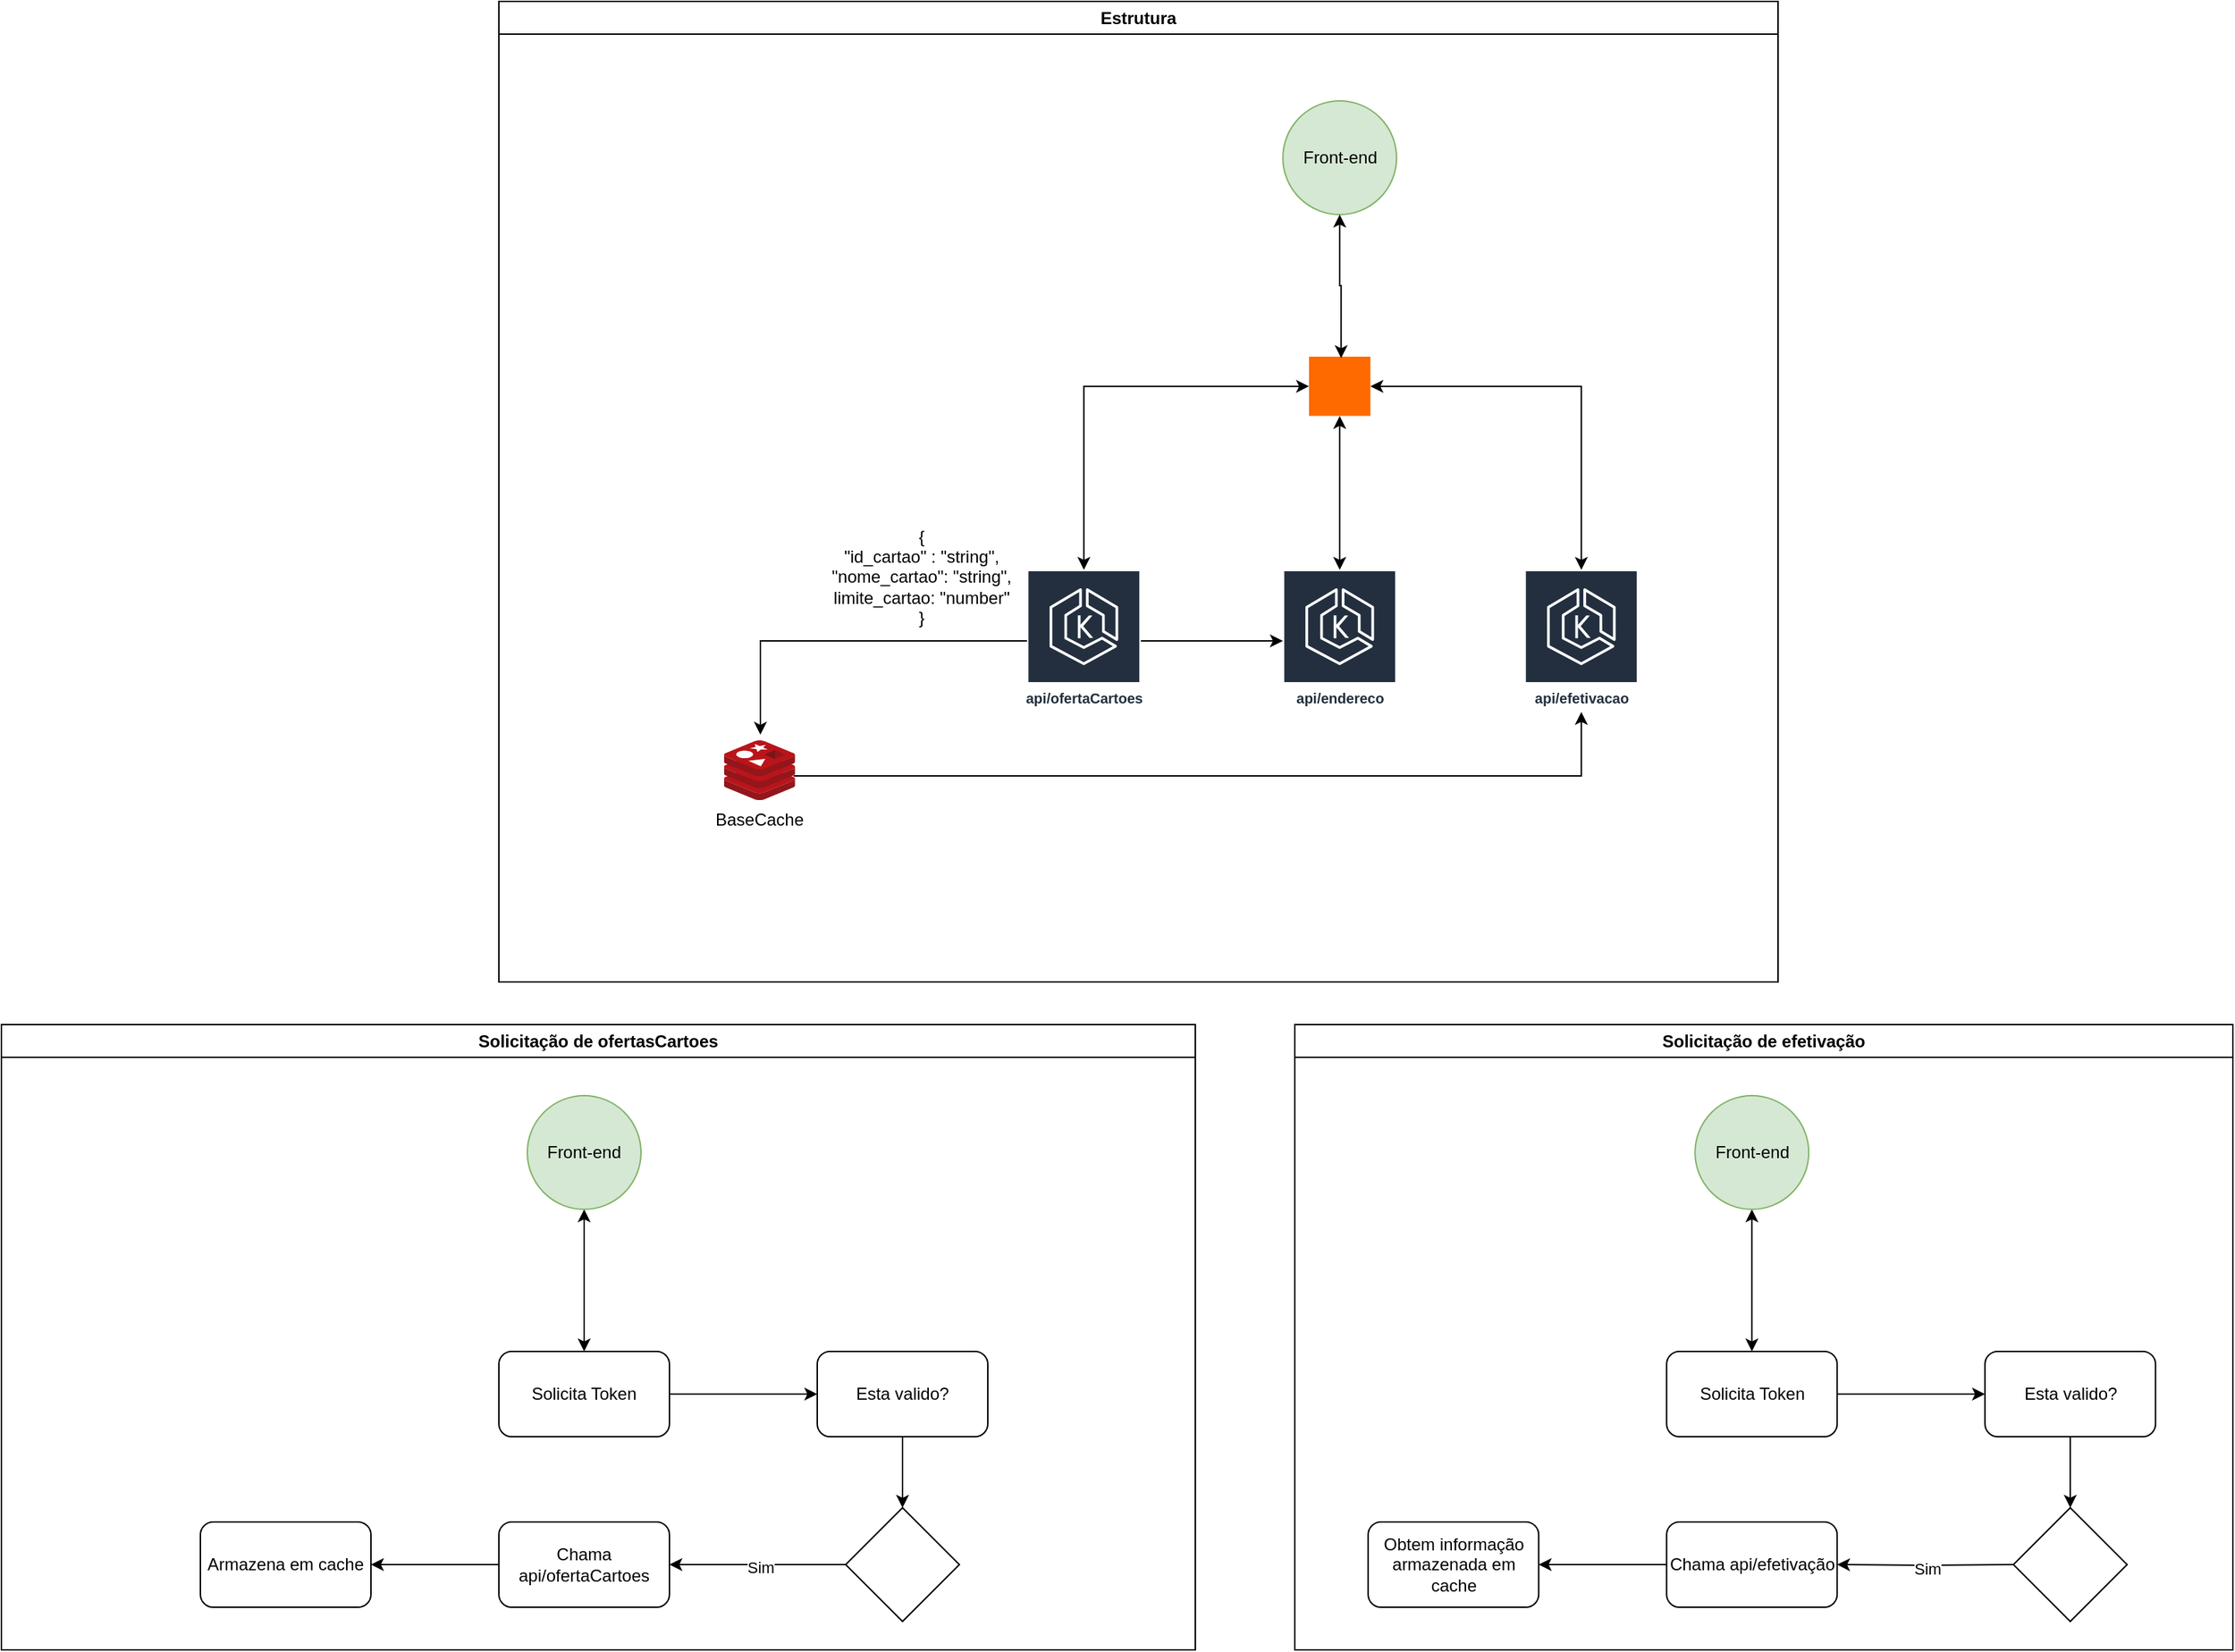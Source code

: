 <mxfile version="24.9.3" pages="2">
  <diagram name="AWS" id="O__ao_VJPnVeoiie-SHj">
    <mxGraphModel dx="2261" dy="1941" grid="1" gridSize="10" guides="1" tooltips="1" connect="1" arrows="1" fold="1" page="1" pageScale="1" pageWidth="827" pageHeight="1169" math="0" shadow="0">
      <root>
        <mxCell id="0" />
        <mxCell id="1" parent="0" />
        <mxCell id="Br5TzdDwUKBTMoAV_Eco-1" value="Front-end" style="ellipse;whiteSpace=wrap;html=1;aspect=fixed;fillColor=#d5e8d4;strokeColor=#82b366;" vertex="1" parent="1">
          <mxGeometry x="361.6" y="-140" width="80" height="80" as="geometry" />
        </mxCell>
        <mxCell id="Br5TzdDwUKBTMoAV_Eco-7" style="edgeStyle=orthogonalEdgeStyle;rounded=0;orthogonalLoop=1;jettySize=auto;html=1;startArrow=classic;startFill=1;" edge="1" parent="1" source="Br5TzdDwUKBTMoAV_Eco-2" target="Br5TzdDwUKBTMoAV_Eco-5">
          <mxGeometry relative="1" as="geometry" />
        </mxCell>
        <mxCell id="Br5TzdDwUKBTMoAV_Eco-8" style="edgeStyle=orthogonalEdgeStyle;rounded=0;orthogonalLoop=1;jettySize=auto;html=1;startArrow=classic;startFill=1;" edge="1" parent="1" source="Br5TzdDwUKBTMoAV_Eco-2" target="Br5TzdDwUKBTMoAV_Eco-4">
          <mxGeometry relative="1" as="geometry" />
        </mxCell>
        <mxCell id="Br5TzdDwUKBTMoAV_Eco-9" style="edgeStyle=orthogonalEdgeStyle;rounded=0;orthogonalLoop=1;jettySize=auto;html=1;startArrow=classic;startFill=1;" edge="1" parent="1" source="Br5TzdDwUKBTMoAV_Eco-2" target="Br5TzdDwUKBTMoAV_Eco-6">
          <mxGeometry relative="1" as="geometry" />
        </mxCell>
        <mxCell id="Br5TzdDwUKBTMoAV_Eco-2" value="" style="points=[];aspect=fixed;html=1;align=center;shadow=0;dashed=0;fillColor=#FF6A00;strokeColor=none;shape=mxgraph.alibaba_cloud.apigateway;" vertex="1" parent="1">
          <mxGeometry x="380" y="40" width="43.2" height="41.7" as="geometry" />
        </mxCell>
        <mxCell id="Br5TzdDwUKBTMoAV_Eco-3" style="edgeStyle=orthogonalEdgeStyle;rounded=0;orthogonalLoop=1;jettySize=auto;html=1;entryX=0.523;entryY=0.024;entryDx=0;entryDy=0;entryPerimeter=0;startArrow=classic;startFill=1;" edge="1" parent="1" source="Br5TzdDwUKBTMoAV_Eco-1" target="Br5TzdDwUKBTMoAV_Eco-2">
          <mxGeometry relative="1" as="geometry" />
        </mxCell>
        <mxCell id="Br5TzdDwUKBTMoAV_Eco-21" value="" style="edgeStyle=orthogonalEdgeStyle;rounded=0;orthogonalLoop=1;jettySize=auto;html=1;" edge="1" parent="1" source="Br5TzdDwUKBTMoAV_Eco-4" target="Br5TzdDwUKBTMoAV_Eco-5">
          <mxGeometry relative="1" as="geometry" />
        </mxCell>
        <mxCell id="Br5TzdDwUKBTMoAV_Eco-4" value="api/ofertaCartoes" style="sketch=0;outlineConnect=0;fontColor=#232F3E;gradientColor=none;strokeColor=#ffffff;fillColor=#232F3E;dashed=0;verticalLabelPosition=middle;verticalAlign=bottom;align=center;html=1;whiteSpace=wrap;fontSize=10;fontStyle=1;spacing=3;shape=mxgraph.aws4.productIcon;prIcon=mxgraph.aws4.eks;" vertex="1" parent="1">
          <mxGeometry x="181.6" y="190" width="80" height="100" as="geometry" />
        </mxCell>
        <mxCell id="Br5TzdDwUKBTMoAV_Eco-5" value="api/endereco" style="sketch=0;outlineConnect=0;fontColor=#232F3E;gradientColor=none;strokeColor=#ffffff;fillColor=#232F3E;dashed=0;verticalLabelPosition=middle;verticalAlign=bottom;align=center;html=1;whiteSpace=wrap;fontSize=10;fontStyle=1;spacing=3;shape=mxgraph.aws4.productIcon;prIcon=mxgraph.aws4.eks;" vertex="1" parent="1">
          <mxGeometry x="361.6" y="190" width="80" height="100" as="geometry" />
        </mxCell>
        <mxCell id="Br5TzdDwUKBTMoAV_Eco-43" style="edgeStyle=orthogonalEdgeStyle;rounded=0;orthogonalLoop=1;jettySize=auto;html=1;entryX=0.98;entryY=0.595;entryDx=0;entryDy=0;entryPerimeter=0;startArrow=classic;startFill=1;endArrow=none;endFill=0;" edge="1" parent="1" source="Br5TzdDwUKBTMoAV_Eco-6" target="Br5TzdDwUKBTMoAV_Eco-10">
          <mxGeometry relative="1" as="geometry">
            <mxPoint x="-40" y="280" as="targetPoint" />
            <Array as="points">
              <mxPoint x="572" y="335" />
            </Array>
          </mxGeometry>
        </mxCell>
        <mxCell id="Br5TzdDwUKBTMoAV_Eco-6" value="api/efetivacao" style="sketch=0;outlineConnect=0;fontColor=#232F3E;gradientColor=none;strokeColor=#ffffff;fillColor=#232F3E;dashed=0;verticalLabelPosition=middle;verticalAlign=bottom;align=center;html=1;whiteSpace=wrap;fontSize=10;fontStyle=1;spacing=3;shape=mxgraph.aws4.productIcon;prIcon=mxgraph.aws4.eks;" vertex="1" parent="1">
          <mxGeometry x="531.6" y="190" width="80" height="100" as="geometry" />
        </mxCell>
        <mxCell id="Br5TzdDwUKBTMoAV_Eco-12" value="{&lt;div&gt;&quot;id_cartao&quot; : &quot;string&quot;,&lt;/div&gt;&lt;div&gt;&quot;nome_cartao&quot;: &quot;string&quot;,&lt;/div&gt;&lt;div&gt;limite_cartao: &quot;number&quot;&lt;br&gt;&lt;div&gt;}&lt;/div&gt;&lt;/div&gt;" style="text;html=1;align=center;verticalAlign=middle;resizable=0;points=[];autosize=1;strokeColor=none;fillColor=none;" vertex="1" parent="1">
          <mxGeometry x="31.6" y="150" width="150" height="90" as="geometry" />
        </mxCell>
        <mxCell id="Br5TzdDwUKBTMoAV_Eco-15" value="Estrutura" style="swimlane;whiteSpace=wrap;html=1;" vertex="1" parent="1">
          <mxGeometry x="-190" y="-210" width="900" height="690" as="geometry" />
        </mxCell>
        <mxCell id="Br5TzdDwUKBTMoAV_Eco-10" value="BaseCache" style="image;sketch=0;aspect=fixed;html=1;points=[];align=center;fontSize=12;image=img/lib/mscae/Cache_Redis_Product.svg;" vertex="1" parent="Br5TzdDwUKBTMoAV_Eco-15">
          <mxGeometry x="158.4" y="520" width="50" height="42" as="geometry" />
        </mxCell>
        <mxCell id="Br5TzdDwUKBTMoAV_Eco-18" style="edgeStyle=orthogonalEdgeStyle;rounded=0;orthogonalLoop=1;jettySize=auto;html=1;entryX=0.5;entryY=0;entryDx=0;entryDy=0;startArrow=classic;startFill=1;" edge="1" parent="1" source="Br5TzdDwUKBTMoAV_Eco-16" target="Br5TzdDwUKBTMoAV_Eco-17">
          <mxGeometry relative="1" as="geometry" />
        </mxCell>
        <mxCell id="Br5TzdDwUKBTMoAV_Eco-16" value="Front-end" style="ellipse;whiteSpace=wrap;html=1;aspect=fixed;fillColor=#d5e8d4;strokeColor=#82b366;" vertex="1" parent="1">
          <mxGeometry x="-170" y="560" width="80" height="80" as="geometry" />
        </mxCell>
        <mxCell id="Br5TzdDwUKBTMoAV_Eco-20" style="edgeStyle=orthogonalEdgeStyle;rounded=0;orthogonalLoop=1;jettySize=auto;html=1;entryX=0;entryY=0.5;entryDx=0;entryDy=0;" edge="1" parent="1" source="Br5TzdDwUKBTMoAV_Eco-17" target="Br5TzdDwUKBTMoAV_Eco-19">
          <mxGeometry relative="1" as="geometry" />
        </mxCell>
        <mxCell id="Br5TzdDwUKBTMoAV_Eco-17" value="Solicita Token" style="rounded=1;whiteSpace=wrap;html=1;" vertex="1" parent="1">
          <mxGeometry x="-190" y="740" width="120" height="60" as="geometry" />
        </mxCell>
        <mxCell id="Br5TzdDwUKBTMoAV_Eco-23" style="edgeStyle=orthogonalEdgeStyle;rounded=0;orthogonalLoop=1;jettySize=auto;html=1;entryX=0.5;entryY=0;entryDx=0;entryDy=0;" edge="1" parent="1" source="Br5TzdDwUKBTMoAV_Eco-19" target="Br5TzdDwUKBTMoAV_Eco-22">
          <mxGeometry relative="1" as="geometry" />
        </mxCell>
        <mxCell id="Br5TzdDwUKBTMoAV_Eco-19" value="Esta valido?" style="rounded=1;whiteSpace=wrap;html=1;" vertex="1" parent="1">
          <mxGeometry x="34" y="740" width="120" height="60" as="geometry" />
        </mxCell>
        <mxCell id="Br5TzdDwUKBTMoAV_Eco-25" style="edgeStyle=orthogonalEdgeStyle;rounded=0;orthogonalLoop=1;jettySize=auto;html=1;entryX=1;entryY=0.5;entryDx=0;entryDy=0;" edge="1" parent="1" source="Br5TzdDwUKBTMoAV_Eco-22" target="Br5TzdDwUKBTMoAV_Eco-24">
          <mxGeometry relative="1" as="geometry" />
        </mxCell>
        <mxCell id="Br5TzdDwUKBTMoAV_Eco-26" value="Sim" style="edgeLabel;html=1;align=center;verticalAlign=middle;resizable=0;points=[];" vertex="1" connectable="0" parent="Br5TzdDwUKBTMoAV_Eco-25">
          <mxGeometry x="-0.032" y="2" relative="1" as="geometry">
            <mxPoint as="offset" />
          </mxGeometry>
        </mxCell>
        <mxCell id="Br5TzdDwUKBTMoAV_Eco-22" value="" style="rhombus;whiteSpace=wrap;html=1;" vertex="1" parent="1">
          <mxGeometry x="54" y="850" width="80" height="80" as="geometry" />
        </mxCell>
        <mxCell id="Br5TzdDwUKBTMoAV_Eco-28" style="edgeStyle=orthogonalEdgeStyle;rounded=0;orthogonalLoop=1;jettySize=auto;html=1;entryX=1;entryY=0.5;entryDx=0;entryDy=0;" edge="1" parent="1" source="Br5TzdDwUKBTMoAV_Eco-24" target="Br5TzdDwUKBTMoAV_Eco-27">
          <mxGeometry relative="1" as="geometry" />
        </mxCell>
        <mxCell id="Br5TzdDwUKBTMoAV_Eco-24" value="Chama api/ofertaCartoes" style="rounded=1;whiteSpace=wrap;html=1;" vertex="1" parent="1">
          <mxGeometry x="-190" y="860" width="120" height="60" as="geometry" />
        </mxCell>
        <mxCell id="Br5TzdDwUKBTMoAV_Eco-27" value="Armazena em cache" style="rounded=1;whiteSpace=wrap;html=1;" vertex="1" parent="1">
          <mxGeometry x="-400" y="860" width="120" height="60" as="geometry" />
        </mxCell>
        <mxCell id="Br5TzdDwUKBTMoAV_Eco-29" value="Solicitação de ofertasCartoes" style="swimlane;whiteSpace=wrap;html=1;" vertex="1" parent="1">
          <mxGeometry x="-540" y="510" width="840" height="440" as="geometry" />
        </mxCell>
        <mxCell id="Br5TzdDwUKBTMoAV_Eco-30" style="edgeStyle=orthogonalEdgeStyle;rounded=0;orthogonalLoop=1;jettySize=auto;html=1;entryX=0.5;entryY=0;entryDx=0;entryDy=0;startArrow=classic;startFill=1;" edge="1" parent="1" source="Br5TzdDwUKBTMoAV_Eco-31" target="Br5TzdDwUKBTMoAV_Eco-33">
          <mxGeometry relative="1" as="geometry" />
        </mxCell>
        <mxCell id="Br5TzdDwUKBTMoAV_Eco-31" value="Front-end" style="ellipse;whiteSpace=wrap;html=1;aspect=fixed;fillColor=#d5e8d4;strokeColor=#82b366;" vertex="1" parent="1">
          <mxGeometry x="651.6" y="560" width="80" height="80" as="geometry" />
        </mxCell>
        <mxCell id="Br5TzdDwUKBTMoAV_Eco-32" style="edgeStyle=orthogonalEdgeStyle;rounded=0;orthogonalLoop=1;jettySize=auto;html=1;entryX=0;entryY=0.5;entryDx=0;entryDy=0;" edge="1" parent="1" source="Br5TzdDwUKBTMoAV_Eco-33" target="Br5TzdDwUKBTMoAV_Eco-35">
          <mxGeometry relative="1" as="geometry" />
        </mxCell>
        <mxCell id="Br5TzdDwUKBTMoAV_Eco-33" value="Solicita Token" style="rounded=1;whiteSpace=wrap;html=1;" vertex="1" parent="1">
          <mxGeometry x="631.6" y="740" width="120" height="60" as="geometry" />
        </mxCell>
        <mxCell id="Br5TzdDwUKBTMoAV_Eco-34" style="edgeStyle=orthogonalEdgeStyle;rounded=0;orthogonalLoop=1;jettySize=auto;html=1;entryX=0.5;entryY=0;entryDx=0;entryDy=0;" edge="1" parent="1" source="Br5TzdDwUKBTMoAV_Eco-35">
          <mxGeometry relative="1" as="geometry">
            <mxPoint x="915.6" y="850" as="targetPoint" />
          </mxGeometry>
        </mxCell>
        <mxCell id="Br5TzdDwUKBTMoAV_Eco-35" value="Esta valido?" style="rounded=1;whiteSpace=wrap;html=1;" vertex="1" parent="1">
          <mxGeometry x="855.6" y="740" width="120" height="60" as="geometry" />
        </mxCell>
        <mxCell id="Br5TzdDwUKBTMoAV_Eco-36" style="edgeStyle=orthogonalEdgeStyle;rounded=0;orthogonalLoop=1;jettySize=auto;html=1;entryX=1;entryY=0.5;entryDx=0;entryDy=0;" edge="1" parent="1" target="Br5TzdDwUKBTMoAV_Eco-39">
          <mxGeometry relative="1" as="geometry">
            <mxPoint x="875.6" y="890" as="sourcePoint" />
          </mxGeometry>
        </mxCell>
        <mxCell id="Br5TzdDwUKBTMoAV_Eco-37" value="Sim" style="edgeLabel;html=1;align=center;verticalAlign=middle;resizable=0;points=[];" vertex="1" connectable="0" parent="Br5TzdDwUKBTMoAV_Eco-36">
          <mxGeometry x="-0.032" y="2" relative="1" as="geometry">
            <mxPoint as="offset" />
          </mxGeometry>
        </mxCell>
        <mxCell id="Br5TzdDwUKBTMoAV_Eco-38" style="edgeStyle=orthogonalEdgeStyle;rounded=0;orthogonalLoop=1;jettySize=auto;html=1;entryX=1;entryY=0.5;entryDx=0;entryDy=0;" edge="1" parent="1" source="Br5TzdDwUKBTMoAV_Eco-39" target="Br5TzdDwUKBTMoAV_Eco-40">
          <mxGeometry relative="1" as="geometry" />
        </mxCell>
        <mxCell id="Br5TzdDwUKBTMoAV_Eco-39" value="Chama api/efetivação" style="rounded=1;whiteSpace=wrap;html=1;" vertex="1" parent="1">
          <mxGeometry x="631.6" y="860" width="120" height="60" as="geometry" />
        </mxCell>
        <mxCell id="Br5TzdDwUKBTMoAV_Eco-40" value="Obtem informação armazenada em cache" style="rounded=1;whiteSpace=wrap;html=1;" vertex="1" parent="1">
          <mxGeometry x="421.6" y="860" width="120" height="60" as="geometry" />
        </mxCell>
        <mxCell id="Br5TzdDwUKBTMoAV_Eco-41" value="" style="rhombus;whiteSpace=wrap;html=1;" vertex="1" parent="1">
          <mxGeometry x="875.6" y="850" width="80" height="80" as="geometry" />
        </mxCell>
        <mxCell id="Br5TzdDwUKBTMoAV_Eco-42" value="Solicitação de efetivação" style="swimlane;whiteSpace=wrap;html=1;" vertex="1" parent="1">
          <mxGeometry x="370" y="510" width="660" height="440" as="geometry" />
        </mxCell>
        <mxCell id="Br5TzdDwUKBTMoAV_Eco-45" style="edgeStyle=orthogonalEdgeStyle;rounded=0;orthogonalLoop=1;jettySize=auto;html=1;entryX=0.512;entryY=-0.095;entryDx=0;entryDy=0;entryPerimeter=0;" edge="1" parent="1" source="Br5TzdDwUKBTMoAV_Eco-4" target="Br5TzdDwUKBTMoAV_Eco-10">
          <mxGeometry relative="1" as="geometry" />
        </mxCell>
      </root>
    </mxGraphModel>
  </diagram>
  <diagram id="fOX1jVt_otUBcWlHsL0e" name="Diagrama">
    <mxGraphModel dx="2514" dy="908" grid="1" gridSize="10" guides="1" tooltips="1" connect="1" arrows="1" fold="1" page="1" pageScale="1" pageWidth="827" pageHeight="1169" math="0" shadow="0">
      <root>
        <mxCell id="0" />
        <mxCell id="1" parent="0" />
        <mxCell id="24VcPSh13oBygmOieo2d-3" style="edgeStyle=orthogonalEdgeStyle;rounded=0;orthogonalLoop=1;jettySize=auto;html=1;entryX=0.5;entryY=0;entryDx=0;entryDy=0;" edge="1" parent="1" source="24VcPSh13oBygmOieo2d-1" target="24VcPSh13oBygmOieo2d-2">
          <mxGeometry relative="1" as="geometry" />
        </mxCell>
        <mxCell id="24VcPSh13oBygmOieo2d-88" style="edgeStyle=orthogonalEdgeStyle;rounded=0;orthogonalLoop=1;jettySize=auto;html=1;" edge="1" parent="1" source="24VcPSh13oBygmOieo2d-1" target="24VcPSh13oBygmOieo2d-84">
          <mxGeometry relative="1" as="geometry" />
        </mxCell>
        <mxCell id="24VcPSh13oBygmOieo2d-89" style="edgeStyle=orthogonalEdgeStyle;rounded=0;orthogonalLoop=1;jettySize=auto;html=1;" edge="1" parent="1" source="24VcPSh13oBygmOieo2d-1" target="24VcPSh13oBygmOieo2d-85">
          <mxGeometry relative="1" as="geometry" />
        </mxCell>
        <mxCell id="24VcPSh13oBygmOieo2d-1" value="Usuario" style="shape=umlActor;verticalLabelPosition=bottom;verticalAlign=top;html=1;outlineConnect=0;" vertex="1" parent="1">
          <mxGeometry x="399" y="30" width="30" height="60" as="geometry" />
        </mxCell>
        <mxCell id="24VcPSh13oBygmOieo2d-5" style="edgeStyle=orthogonalEdgeStyle;rounded=0;orthogonalLoop=1;jettySize=auto;html=1;" edge="1" parent="1" source="24VcPSh13oBygmOieo2d-2" target="24VcPSh13oBygmOieo2d-4">
          <mxGeometry relative="1" as="geometry" />
        </mxCell>
        <mxCell id="24VcPSh13oBygmOieo2d-2" value="Solicita lista de oferta de cartões" style="rounded=1;whiteSpace=wrap;html=1;" vertex="1" parent="1">
          <mxGeometry x="354" y="190" width="120" height="60" as="geometry" />
        </mxCell>
        <mxCell id="24VcPSh13oBygmOieo2d-4" value="Front-end Cartoes" style="sketch=0;outlineConnect=0;fontColor=#232F3E;gradientColor=none;strokeColor=#ffffff;fillColor=#232F3E;dashed=0;verticalLabelPosition=middle;verticalAlign=bottom;align=center;html=1;whiteSpace=wrap;fontSize=10;fontStyle=1;spacing=3;shape=mxgraph.aws4.productIcon;prIcon=mxgraph.aws4.eks;" vertex="1" parent="1">
          <mxGeometry x="374" y="340" width="80" height="110" as="geometry" />
        </mxCell>
        <mxCell id="24VcPSh13oBygmOieo2d-13" style="edgeStyle=orthogonalEdgeStyle;rounded=0;orthogonalLoop=1;jettySize=auto;html=1;" edge="1" parent="1" source="24VcPSh13oBygmOieo2d-6" target="24VcPSh13oBygmOieo2d-12">
          <mxGeometry relative="1" as="geometry" />
        </mxCell>
        <mxCell id="24VcPSh13oBygmOieo2d-6" value="" style="points=[];aspect=fixed;html=1;align=center;shadow=0;dashed=0;fillColor=#FF6A00;strokeColor=none;shape=mxgraph.alibaba_cloud.apigateway;" vertex="1" parent="1">
          <mxGeometry x="392" y="550" width="43.2" height="41.7" as="geometry" />
        </mxCell>
        <mxCell id="24VcPSh13oBygmOieo2d-7" style="edgeStyle=orthogonalEdgeStyle;rounded=0;orthogonalLoop=1;jettySize=auto;html=1;entryX=0.509;entryY=0;entryDx=0;entryDy=0;entryPerimeter=0;" edge="1" parent="1" source="24VcPSh13oBygmOieo2d-4" target="24VcPSh13oBygmOieo2d-6">
          <mxGeometry relative="1" as="geometry" />
        </mxCell>
        <mxCell id="24VcPSh13oBygmOieo2d-12" value="BFF" style="sketch=0;outlineConnect=0;fontColor=#232F3E;gradientColor=none;strokeColor=#ffffff;fillColor=#232F3E;dashed=0;verticalLabelPosition=middle;verticalAlign=bottom;align=center;html=1;whiteSpace=wrap;fontSize=10;fontStyle=1;spacing=3;shape=mxgraph.aws4.productIcon;prIcon=mxgraph.aws4.eks;" vertex="1" parent="1">
          <mxGeometry x="374" y="700" width="80" height="100" as="geometry" />
        </mxCell>
        <mxCell id="24VcPSh13oBygmOieo2d-23" style="edgeStyle=orthogonalEdgeStyle;rounded=0;orthogonalLoop=1;jettySize=auto;html=1;" edge="1" parent="1" source="24VcPSh13oBygmOieo2d-15" target="24VcPSh13oBygmOieo2d-4">
          <mxGeometry relative="1" as="geometry">
            <Array as="points">
              <mxPoint x="620" y="395" />
            </Array>
          </mxGeometry>
        </mxCell>
        <mxCell id="24VcPSh13oBygmOieo2d-24" value="Retorna token para api" style="edgeLabel;html=1;align=center;verticalAlign=middle;resizable=0;points=[];" vertex="1" connectable="0" parent="24VcPSh13oBygmOieo2d-23">
          <mxGeometry x="-0.012" y="1" relative="1" as="geometry">
            <mxPoint as="offset" />
          </mxGeometry>
        </mxCell>
        <mxCell id="24VcPSh13oBygmOieo2d-15" value="Gera token" style="rounded=1;whiteSpace=wrap;html=1;" vertex="1" parent="1">
          <mxGeometry x="550" y="880" width="120" height="60" as="geometry" />
        </mxCell>
        <mxCell id="24VcPSh13oBygmOieo2d-21" style="edgeStyle=orthogonalEdgeStyle;rounded=0;orthogonalLoop=1;jettySize=auto;html=1;" edge="1" parent="1" source="24VcPSh13oBygmOieo2d-19" target="24VcPSh13oBygmOieo2d-15">
          <mxGeometry relative="1" as="geometry" />
        </mxCell>
        <mxCell id="24VcPSh13oBygmOieo2d-22" value="Não" style="edgeLabel;html=1;align=center;verticalAlign=middle;resizable=0;points=[];" vertex="1" connectable="0" parent="24VcPSh13oBygmOieo2d-21">
          <mxGeometry x="-0.229" y="2" relative="1" as="geometry">
            <mxPoint as="offset" />
          </mxGeometry>
        </mxCell>
        <mxCell id="24VcPSh13oBygmOieo2d-26" style="edgeStyle=orthogonalEdgeStyle;rounded=0;orthogonalLoop=1;jettySize=auto;html=1;" edge="1" parent="1" source="24VcPSh13oBygmOieo2d-19" target="24VcPSh13oBygmOieo2d-25">
          <mxGeometry relative="1" as="geometry" />
        </mxCell>
        <mxCell id="24VcPSh13oBygmOieo2d-27" value="Sim" style="edgeLabel;html=1;align=center;verticalAlign=middle;resizable=0;points=[];" vertex="1" connectable="0" parent="24VcPSh13oBygmOieo2d-26">
          <mxGeometry x="0.161" relative="1" as="geometry">
            <mxPoint as="offset" />
          </mxGeometry>
        </mxCell>
        <mxCell id="24VcPSh13oBygmOieo2d-19" value="Token Valido" style="rhombus;whiteSpace=wrap;html=1;" vertex="1" parent="1">
          <mxGeometry x="374" y="870" width="80" height="80" as="geometry" />
        </mxCell>
        <mxCell id="24VcPSh13oBygmOieo2d-20" style="edgeStyle=orthogonalEdgeStyle;rounded=0;orthogonalLoop=1;jettySize=auto;html=1;entryX=0.5;entryY=0.088;entryDx=0;entryDy=0;entryPerimeter=0;" edge="1" parent="1" source="24VcPSh13oBygmOieo2d-12" target="24VcPSh13oBygmOieo2d-19">
          <mxGeometry relative="1" as="geometry" />
        </mxCell>
        <mxCell id="24VcPSh13oBygmOieo2d-29" style="edgeStyle=orthogonalEdgeStyle;rounded=0;orthogonalLoop=1;jettySize=auto;html=1;" edge="1" parent="1" source="24VcPSh13oBygmOieo2d-25" target="24VcPSh13oBygmOieo2d-28">
          <mxGeometry relative="1" as="geometry" />
        </mxCell>
        <mxCell id="24VcPSh13oBygmOieo2d-44" style="edgeStyle=orthogonalEdgeStyle;rounded=0;orthogonalLoop=1;jettySize=auto;html=1;" edge="1" parent="1" source="24VcPSh13oBygmOieo2d-25" target="24VcPSh13oBygmOieo2d-43">
          <mxGeometry relative="1" as="geometry" />
        </mxCell>
        <mxCell id="24VcPSh13oBygmOieo2d-59" style="edgeStyle=orthogonalEdgeStyle;rounded=0;orthogonalLoop=1;jettySize=auto;html=1;" edge="1" parent="1" source="24VcPSh13oBygmOieo2d-25" target="24VcPSh13oBygmOieo2d-58">
          <mxGeometry relative="1" as="geometry">
            <Array as="points">
              <mxPoint x="240" y="1040" />
            </Array>
          </mxGeometry>
        </mxCell>
        <mxCell id="24VcPSh13oBygmOieo2d-25" value="Precisa redicerionar para a api correspondente" style="rounded=1;whiteSpace=wrap;html=1;" vertex="1" parent="1">
          <mxGeometry x="130" y="880" width="120" height="60" as="geometry" />
        </mxCell>
        <mxCell id="24VcPSh13oBygmOieo2d-31" style="edgeStyle=orthogonalEdgeStyle;rounded=0;orthogonalLoop=1;jettySize=auto;html=1;entryX=0.5;entryY=0;entryDx=0;entryDy=0;" edge="1" parent="1" source="24VcPSh13oBygmOieo2d-28" target="24VcPSh13oBygmOieo2d-30">
          <mxGeometry relative="1" as="geometry" />
        </mxCell>
        <mxCell id="24VcPSh13oBygmOieo2d-28" value="api/ofertaCartoes" style="sketch=0;outlineConnect=0;fontColor=#232F3E;gradientColor=none;strokeColor=#ffffff;fillColor=#232F3E;dashed=0;verticalLabelPosition=middle;verticalAlign=bottom;align=center;html=1;whiteSpace=wrap;fontSize=10;fontStyle=1;spacing=3;shape=mxgraph.aws4.productIcon;prIcon=mxgraph.aws4.eks;" vertex="1" parent="1">
          <mxGeometry x="-50" y="990" width="80" height="100" as="geometry" />
        </mxCell>
        <mxCell id="24VcPSh13oBygmOieo2d-33" style="edgeStyle=orthogonalEdgeStyle;rounded=0;orthogonalLoop=1;jettySize=auto;html=1;entryX=0.5;entryY=0;entryDx=0;entryDy=0;" edge="1" parent="1" source="24VcPSh13oBygmOieo2d-30" target="24VcPSh13oBygmOieo2d-32">
          <mxGeometry relative="1" as="geometry" />
        </mxCell>
        <mxCell id="24VcPSh13oBygmOieo2d-30" value="Busca lista de cartões" style="rounded=1;whiteSpace=wrap;html=1;" vertex="1" parent="1">
          <mxGeometry x="-70" y="1180" width="120" height="60" as="geometry" />
        </mxCell>
        <mxCell id="24VcPSh13oBygmOieo2d-35" style="edgeStyle=orthogonalEdgeStyle;rounded=0;orthogonalLoop=1;jettySize=auto;html=1;entryX=1;entryY=0.5;entryDx=0;entryDy=0;" edge="1" parent="1" source="24VcPSh13oBygmOieo2d-32" target="24VcPSh13oBygmOieo2d-34">
          <mxGeometry relative="1" as="geometry" />
        </mxCell>
        <mxCell id="24VcPSh13oBygmOieo2d-39" value="Sim" style="edgeLabel;html=1;align=center;verticalAlign=middle;resizable=0;points=[];" vertex="1" connectable="0" parent="24VcPSh13oBygmOieo2d-35">
          <mxGeometry x="0.083" y="-4" relative="1" as="geometry">
            <mxPoint as="offset" />
          </mxGeometry>
        </mxCell>
        <mxCell id="24VcPSh13oBygmOieo2d-41" style="edgeStyle=orthogonalEdgeStyle;rounded=0;orthogonalLoop=1;jettySize=auto;html=1;entryX=0.5;entryY=0;entryDx=0;entryDy=0;" edge="1" parent="1" source="24VcPSh13oBygmOieo2d-32" target="24VcPSh13oBygmOieo2d-40">
          <mxGeometry relative="1" as="geometry" />
        </mxCell>
        <mxCell id="24VcPSh13oBygmOieo2d-42" value="Não" style="edgeLabel;html=1;align=center;verticalAlign=middle;resizable=0;points=[];" vertex="1" connectable="0" parent="24VcPSh13oBygmOieo2d-41">
          <mxGeometry x="-0.2" y="1" relative="1" as="geometry">
            <mxPoint as="offset" />
          </mxGeometry>
        </mxCell>
        <mxCell id="24VcPSh13oBygmOieo2d-32" value="Retornou dados?" style="rhombus;whiteSpace=wrap;html=1;" vertex="1" parent="1">
          <mxGeometry x="-50" y="1310" width="80" height="80" as="geometry" />
        </mxCell>
        <mxCell id="24VcPSh13oBygmOieo2d-38" style="edgeStyle=orthogonalEdgeStyle;rounded=0;orthogonalLoop=1;jettySize=auto;html=1;" edge="1" parent="1" source="24VcPSh13oBygmOieo2d-34" target="24VcPSh13oBygmOieo2d-4">
          <mxGeometry relative="1" as="geometry">
            <Array as="points">
              <mxPoint x="-230" y="395" />
            </Array>
          </mxGeometry>
        </mxCell>
        <mxCell id="24VcPSh13oBygmOieo2d-34" value="Salva o retorno na base cache e retorna para o front" style="rounded=1;whiteSpace=wrap;html=1;" vertex="1" parent="1">
          <mxGeometry x="-290" y="1320" width="120" height="60" as="geometry" />
        </mxCell>
        <mxCell id="24VcPSh13oBygmOieo2d-36" value="Cache" style="image;sketch=0;aspect=fixed;html=1;points=[];align=center;fontSize=12;image=img/lib/mscae/Cache_Redis_Product.svg;" vertex="1" parent="1">
          <mxGeometry x="-500" y="1329" width="50" height="42" as="geometry" />
        </mxCell>
        <mxCell id="24VcPSh13oBygmOieo2d-37" style="edgeStyle=orthogonalEdgeStyle;rounded=0;orthogonalLoop=1;jettySize=auto;html=1;entryX=1.02;entryY=0.5;entryDx=0;entryDy=0;entryPerimeter=0;" edge="1" parent="1" source="24VcPSh13oBygmOieo2d-34" target="24VcPSh13oBygmOieo2d-36">
          <mxGeometry relative="1" as="geometry" />
        </mxCell>
        <mxCell id="24VcPSh13oBygmOieo2d-40" value="Retorna listagem vazia" style="rounded=1;whiteSpace=wrap;html=1;" vertex="1" parent="1">
          <mxGeometry x="-70" y="1470" width="120" height="60" as="geometry" />
        </mxCell>
        <mxCell id="24VcPSh13oBygmOieo2d-46" style="edgeStyle=orthogonalEdgeStyle;rounded=0;orthogonalLoop=1;jettySize=auto;html=1;entryX=0.5;entryY=0;entryDx=0;entryDy=0;" edge="1" parent="1" source="24VcPSh13oBygmOieo2d-43" target="24VcPSh13oBygmOieo2d-45">
          <mxGeometry relative="1" as="geometry" />
        </mxCell>
        <mxCell id="24VcPSh13oBygmOieo2d-43" value="api/Efetivacao" style="sketch=0;outlineConnect=0;fontColor=#232F3E;gradientColor=none;strokeColor=#ffffff;fillColor=#232F3E;dashed=0;verticalLabelPosition=middle;verticalAlign=bottom;align=center;html=1;whiteSpace=wrap;fontSize=10;fontStyle=1;spacing=3;shape=mxgraph.aws4.productIcon;prIcon=mxgraph.aws4.eks;" vertex="1" parent="1">
          <mxGeometry x="150" y="990" width="80" height="100" as="geometry" />
        </mxCell>
        <mxCell id="24VcPSh13oBygmOieo2d-49" style="edgeStyle=orthogonalEdgeStyle;rounded=0;orthogonalLoop=1;jettySize=auto;html=1;entryX=0.5;entryY=0;entryDx=0;entryDy=0;" edge="1" parent="1" source="24VcPSh13oBygmOieo2d-45" target="24VcPSh13oBygmOieo2d-48">
          <mxGeometry relative="1" as="geometry" />
        </mxCell>
        <mxCell id="24VcPSh13oBygmOieo2d-45" value="Busca informações da lista de cartões" style="rounded=1;whiteSpace=wrap;html=1;" vertex="1" parent="1">
          <mxGeometry x="130" y="1180" width="120" height="60" as="geometry" />
        </mxCell>
        <mxCell id="24VcPSh13oBygmOieo2d-47" style="edgeStyle=orthogonalEdgeStyle;rounded=0;orthogonalLoop=1;jettySize=auto;html=1;entryX=0.54;entryY=0.071;entryDx=0;entryDy=0;entryPerimeter=0;" edge="1" parent="1" source="24VcPSh13oBygmOieo2d-45" target="24VcPSh13oBygmOieo2d-36">
          <mxGeometry relative="1" as="geometry">
            <Array as="points">
              <mxPoint x="150" y="1160" />
              <mxPoint x="-473" y="1160" />
            </Array>
          </mxGeometry>
        </mxCell>
        <mxCell id="24VcPSh13oBygmOieo2d-51" style="edgeStyle=orthogonalEdgeStyle;rounded=0;orthogonalLoop=1;jettySize=auto;html=1;entryX=0;entryY=0.5;entryDx=0;entryDy=0;" edge="1" parent="1" source="24VcPSh13oBygmOieo2d-48" target="24VcPSh13oBygmOieo2d-50">
          <mxGeometry relative="1" as="geometry" />
        </mxCell>
        <mxCell id="24VcPSh13oBygmOieo2d-54" value="Sim" style="edgeLabel;html=1;align=center;verticalAlign=middle;resizable=0;points=[];" vertex="1" connectable="0" parent="24VcPSh13oBygmOieo2d-51">
          <mxGeometry x="-0.038" y="2" relative="1" as="geometry">
            <mxPoint as="offset" />
          </mxGeometry>
        </mxCell>
        <mxCell id="24VcPSh13oBygmOieo2d-48" value="Retornou dados?" style="rhombus;whiteSpace=wrap;html=1;" vertex="1" parent="1">
          <mxGeometry x="150" y="1310" width="80" height="80" as="geometry" />
        </mxCell>
        <mxCell id="24VcPSh13oBygmOieo2d-74" style="edgeStyle=orthogonalEdgeStyle;rounded=0;orthogonalLoop=1;jettySize=auto;html=1;entryX=0.5;entryY=0;entryDx=0;entryDy=0;" edge="1" parent="1" source="24VcPSh13oBygmOieo2d-50" target="24VcPSh13oBygmOieo2d-73">
          <mxGeometry relative="1" as="geometry" />
        </mxCell>
        <mxCell id="24VcPSh13oBygmOieo2d-50" value="Valida os dados e busca endereço no cache" style="rounded=1;whiteSpace=wrap;html=1;" vertex="1" parent="1">
          <mxGeometry x="334" y="1320" width="120" height="60" as="geometry" />
        </mxCell>
        <mxCell id="24VcPSh13oBygmOieo2d-55" value="Retorna mensagem de erro devido a não encontrar" style="rounded=1;whiteSpace=wrap;html=1;" vertex="1" parent="1">
          <mxGeometry x="120" y="1470" width="120" height="60" as="geometry" />
        </mxCell>
        <mxCell id="24VcPSh13oBygmOieo2d-56" style="edgeStyle=orthogonalEdgeStyle;rounded=0;orthogonalLoop=1;jettySize=auto;html=1;entryX=0.583;entryY=0.067;entryDx=0;entryDy=0;entryPerimeter=0;" edge="1" parent="1" source="24VcPSh13oBygmOieo2d-48" target="24VcPSh13oBygmOieo2d-55">
          <mxGeometry relative="1" as="geometry" />
        </mxCell>
        <mxCell id="24VcPSh13oBygmOieo2d-57" value="Não" style="edgeLabel;html=1;align=center;verticalAlign=middle;resizable=0;points=[];" vertex="1" connectable="0" parent="24VcPSh13oBygmOieo2d-56">
          <mxGeometry x="-0.309" y="1" relative="1" as="geometry">
            <mxPoint as="offset" />
          </mxGeometry>
        </mxCell>
        <mxCell id="24VcPSh13oBygmOieo2d-61" style="edgeStyle=orthogonalEdgeStyle;rounded=0;orthogonalLoop=1;jettySize=auto;html=1;" edge="1" parent="1" source="24VcPSh13oBygmOieo2d-58" target="24VcPSh13oBygmOieo2d-60">
          <mxGeometry relative="1" as="geometry" />
        </mxCell>
        <mxCell id="24VcPSh13oBygmOieo2d-58" value="api/Endereco" style="sketch=0;outlineConnect=0;fontColor=#232F3E;gradientColor=none;strokeColor=#ffffff;fillColor=#232F3E;dashed=0;verticalLabelPosition=middle;verticalAlign=bottom;align=center;html=1;whiteSpace=wrap;fontSize=10;fontStyle=1;spacing=3;shape=mxgraph.aws4.productIcon;prIcon=mxgraph.aws4.eks;" vertex="1" parent="1">
          <mxGeometry x="414" y="990" width="80" height="100" as="geometry" />
        </mxCell>
        <mxCell id="24VcPSh13oBygmOieo2d-63" style="edgeStyle=orthogonalEdgeStyle;rounded=0;orthogonalLoop=1;jettySize=auto;html=1;" edge="1" parent="1" source="24VcPSh13oBygmOieo2d-60" target="24VcPSh13oBygmOieo2d-62">
          <mxGeometry relative="1" as="geometry" />
        </mxCell>
        <mxCell id="24VcPSh13oBygmOieo2d-60" value="Valida endereço" style="rounded=1;whiteSpace=wrap;html=1;" vertex="1" parent="1">
          <mxGeometry x="394" y="1169" width="120" height="60" as="geometry" />
        </mxCell>
        <mxCell id="24VcPSh13oBygmOieo2d-65" style="edgeStyle=orthogonalEdgeStyle;rounded=0;orthogonalLoop=1;jettySize=auto;html=1;entryX=0.5;entryY=0;entryDx=0;entryDy=0;" edge="1" parent="1" source="24VcPSh13oBygmOieo2d-62" target="24VcPSh13oBygmOieo2d-64">
          <mxGeometry relative="1" as="geometry" />
        </mxCell>
        <mxCell id="24VcPSh13oBygmOieo2d-66" value="Sim" style="edgeLabel;html=1;align=center;verticalAlign=middle;resizable=0;points=[];" vertex="1" connectable="0" parent="24VcPSh13oBygmOieo2d-65">
          <mxGeometry x="-0.235" y="-2" relative="1" as="geometry">
            <mxPoint as="offset" />
          </mxGeometry>
        </mxCell>
        <mxCell id="24VcPSh13oBygmOieo2d-69" style="edgeStyle=orthogonalEdgeStyle;rounded=0;orthogonalLoop=1;jettySize=auto;html=1;" edge="1" parent="1" source="24VcPSh13oBygmOieo2d-62" target="24VcPSh13oBygmOieo2d-68">
          <mxGeometry relative="1" as="geometry" />
        </mxCell>
        <mxCell id="24VcPSh13oBygmOieo2d-70" value="Não" style="edgeLabel;html=1;align=center;verticalAlign=middle;resizable=0;points=[];" vertex="1" connectable="0" parent="24VcPSh13oBygmOieo2d-69">
          <mxGeometry y="-3" relative="1" as="geometry">
            <mxPoint as="offset" />
          </mxGeometry>
        </mxCell>
        <mxCell id="24VcPSh13oBygmOieo2d-62" value="É Valido?" style="rhombus;whiteSpace=wrap;html=1;" vertex="1" parent="1">
          <mxGeometry x="630" y="1159" width="80" height="80" as="geometry" />
        </mxCell>
        <mxCell id="24VcPSh13oBygmOieo2d-67" style="edgeStyle=orthogonalEdgeStyle;rounded=0;orthogonalLoop=1;jettySize=auto;html=1;" edge="1" parent="1" source="24VcPSh13oBygmOieo2d-64" target="24VcPSh13oBygmOieo2d-36">
          <mxGeometry relative="1" as="geometry">
            <Array as="points">
              <mxPoint x="670" y="1640" />
              <mxPoint x="-475" y="1640" />
            </Array>
          </mxGeometry>
        </mxCell>
        <mxCell id="24VcPSh13oBygmOieo2d-64" value="Salva o endereço em cache" style="rounded=1;whiteSpace=wrap;html=1;" vertex="1" parent="1">
          <mxGeometry x="610" y="1320" width="120" height="60" as="geometry" />
        </mxCell>
        <mxCell id="24VcPSh13oBygmOieo2d-71" style="edgeStyle=orthogonalEdgeStyle;rounded=0;orthogonalLoop=1;jettySize=auto;html=1;" edge="1" parent="1" source="24VcPSh13oBygmOieo2d-68" target="24VcPSh13oBygmOieo2d-4">
          <mxGeometry relative="1" as="geometry">
            <Array as="points">
              <mxPoint x="910" y="395" />
            </Array>
          </mxGeometry>
        </mxCell>
        <mxCell id="24VcPSh13oBygmOieo2d-68" value="Retorna mensagem de endereço invalido" style="rounded=1;whiteSpace=wrap;html=1;" vertex="1" parent="1">
          <mxGeometry x="840" y="1169" width="120" height="60" as="geometry" />
        </mxCell>
        <mxCell id="24VcPSh13oBygmOieo2d-76" style="edgeStyle=orthogonalEdgeStyle;rounded=0;orthogonalLoop=1;jettySize=auto;html=1;" edge="1" parent="1" source="24VcPSh13oBygmOieo2d-73" target="24VcPSh13oBygmOieo2d-75">
          <mxGeometry relative="1" as="geometry" />
        </mxCell>
        <mxCell id="24VcPSh13oBygmOieo2d-77" value="Sim" style="edgeLabel;html=1;align=center;verticalAlign=middle;resizable=0;points=[];" vertex="1" connectable="0" parent="24VcPSh13oBygmOieo2d-76">
          <mxGeometry x="-0.373" y="-1" relative="1" as="geometry">
            <mxPoint as="offset" />
          </mxGeometry>
        </mxCell>
        <mxCell id="24VcPSh13oBygmOieo2d-81" style="edgeStyle=orthogonalEdgeStyle;rounded=0;orthogonalLoop=1;jettySize=auto;html=1;entryX=0;entryY=0.5;entryDx=0;entryDy=0;" edge="1" parent="1" source="24VcPSh13oBygmOieo2d-73" target="24VcPSh13oBygmOieo2d-80">
          <mxGeometry relative="1" as="geometry" />
        </mxCell>
        <mxCell id="24VcPSh13oBygmOieo2d-82" value="Não" style="edgeLabel;html=1;align=center;verticalAlign=middle;resizable=0;points=[];" vertex="1" connectable="0" parent="24VcPSh13oBygmOieo2d-81">
          <mxGeometry x="-0.533" y="-2" relative="1" as="geometry">
            <mxPoint as="offset" />
          </mxGeometry>
        </mxCell>
        <mxCell id="24VcPSh13oBygmOieo2d-73" value="Validação OK?" style="rhombus;whiteSpace=wrap;html=1;" vertex="1" parent="1">
          <mxGeometry x="354" y="1450" width="80" height="80" as="geometry" />
        </mxCell>
        <mxCell id="24VcPSh13oBygmOieo2d-79" style="edgeStyle=orthogonalEdgeStyle;rounded=0;orthogonalLoop=1;jettySize=auto;html=1;entryX=0.5;entryY=0;entryDx=0;entryDy=0;" edge="1" parent="1" source="24VcPSh13oBygmOieo2d-75" target="24VcPSh13oBygmOieo2d-78">
          <mxGeometry relative="1" as="geometry" />
        </mxCell>
        <mxCell id="24VcPSh13oBygmOieo2d-75" value="Persiste na base de dados" style="rounded=1;whiteSpace=wrap;html=1;" vertex="1" parent="1">
          <mxGeometry x="330" y="1660" width="120" height="60" as="geometry" />
        </mxCell>
        <mxCell id="24VcPSh13oBygmOieo2d-78" value="" style="image;aspect=fixed;perimeter=ellipsePerimeter;html=1;align=center;shadow=0;dashed=0;spacingTop=3;image=img/lib/active_directory/sql_server.svg;" vertex="1" parent="1">
          <mxGeometry x="370.75" y="1800" width="38.5" height="50" as="geometry" />
        </mxCell>
        <mxCell id="24VcPSh13oBygmOieo2d-83" style="edgeStyle=orthogonalEdgeStyle;rounded=0;orthogonalLoop=1;jettySize=auto;html=1;" edge="1" parent="1" source="24VcPSh13oBygmOieo2d-80" target="24VcPSh13oBygmOieo2d-4">
          <mxGeometry relative="1" as="geometry">
            <Array as="points">
              <mxPoint x="554" y="395" />
            </Array>
          </mxGeometry>
        </mxCell>
        <mxCell id="24VcPSh13oBygmOieo2d-80" value="Retorna mensagem de erro com o pq" style="rounded=1;whiteSpace=wrap;html=1;" vertex="1" parent="1">
          <mxGeometry x="494" y="1460" width="120" height="60" as="geometry" />
        </mxCell>
        <mxCell id="24VcPSh13oBygmOieo2d-86" style="edgeStyle=orthogonalEdgeStyle;rounded=0;orthogonalLoop=1;jettySize=auto;html=1;" edge="1" parent="1" source="24VcPSh13oBygmOieo2d-84" target="24VcPSh13oBygmOieo2d-4">
          <mxGeometry relative="1" as="geometry">
            <Array as="points">
              <mxPoint x="250" y="290" />
              <mxPoint x="414" y="290" />
            </Array>
          </mxGeometry>
        </mxCell>
        <mxCell id="24VcPSh13oBygmOieo2d-84" value="Cadastra endereço" style="rounded=1;whiteSpace=wrap;html=1;" vertex="1" parent="1">
          <mxGeometry x="190" y="190" width="120" height="60" as="geometry" />
        </mxCell>
        <mxCell id="24VcPSh13oBygmOieo2d-87" style="edgeStyle=orthogonalEdgeStyle;rounded=0;orthogonalLoop=1;jettySize=auto;html=1;" edge="1" parent="1" source="24VcPSh13oBygmOieo2d-85" target="24VcPSh13oBygmOieo2d-4">
          <mxGeometry relative="1" as="geometry">
            <Array as="points">
              <mxPoint x="100" y="340" />
            </Array>
          </mxGeometry>
        </mxCell>
        <mxCell id="24VcPSh13oBygmOieo2d-85" value="Efetiva solitação" style="rounded=1;whiteSpace=wrap;html=1;" vertex="1" parent="1">
          <mxGeometry x="40" y="190" width="120" height="60" as="geometry" />
        </mxCell>
      </root>
    </mxGraphModel>
  </diagram>
</mxfile>

